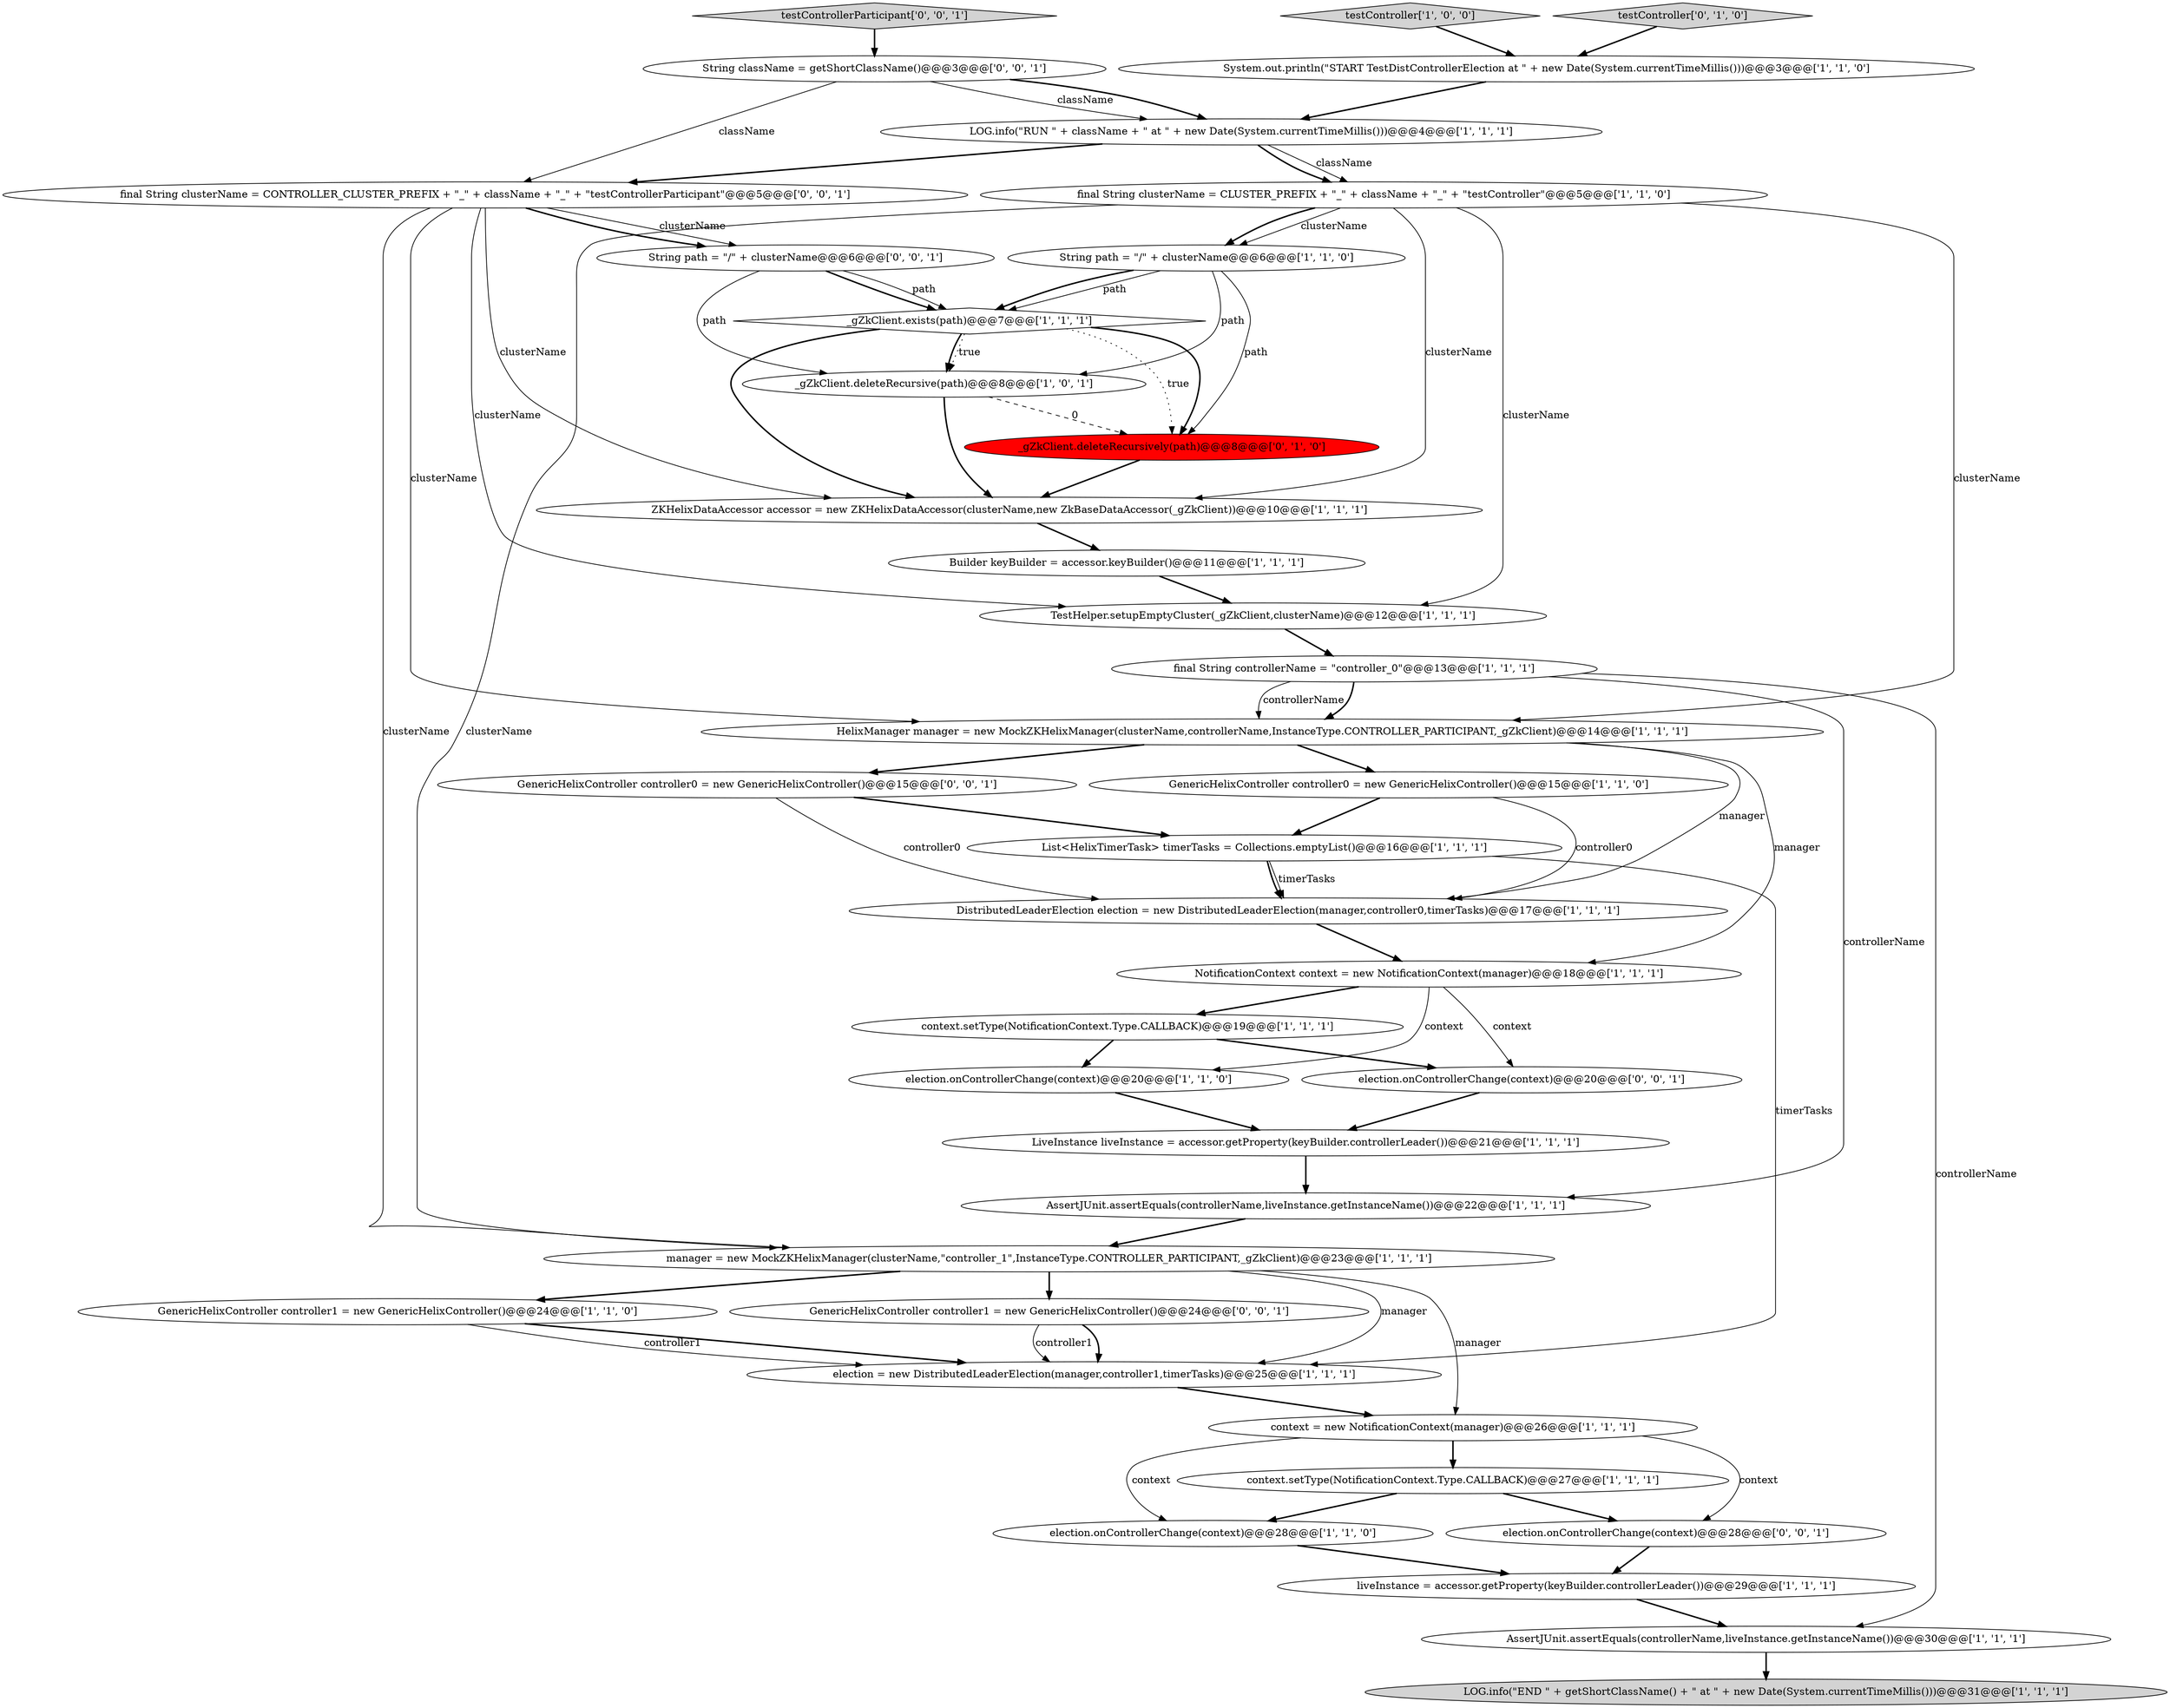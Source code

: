 digraph {
30 [style = filled, label = "testController['0', '1', '0']", fillcolor = lightgray, shape = diamond image = "AAA0AAABBB2BBB"];
2 [style = filled, label = "String path = \"/\" + clusterName@@@6@@@['1', '1', '0']", fillcolor = white, shape = ellipse image = "AAA0AAABBB1BBB"];
31 [style = filled, label = "election.onControllerChange(context)@@@20@@@['0', '0', '1']", fillcolor = white, shape = ellipse image = "AAA0AAABBB3BBB"];
27 [style = filled, label = "election = new DistributedLeaderElection(manager,controller1,timerTasks)@@@25@@@['1', '1', '1']", fillcolor = white, shape = ellipse image = "AAA0AAABBB1BBB"];
37 [style = filled, label = "String className = getShortClassName()@@@3@@@['0', '0', '1']", fillcolor = white, shape = ellipse image = "AAA0AAABBB3BBB"];
25 [style = filled, label = "List<HelixTimerTask> timerTasks = Collections.emptyList()@@@16@@@['1', '1', '1']", fillcolor = white, shape = ellipse image = "AAA0AAABBB1BBB"];
16 [style = filled, label = "_gZkClient.exists(path)@@@7@@@['1', '1', '1']", fillcolor = white, shape = diamond image = "AAA0AAABBB1BBB"];
3 [style = filled, label = "Builder keyBuilder = accessor.keyBuilder()@@@11@@@['1', '1', '1']", fillcolor = white, shape = ellipse image = "AAA0AAABBB1BBB"];
8 [style = filled, label = "context.setType(NotificationContext.Type.CALLBACK)@@@19@@@['1', '1', '1']", fillcolor = white, shape = ellipse image = "AAA0AAABBB1BBB"];
5 [style = filled, label = "AssertJUnit.assertEquals(controllerName,liveInstance.getInstanceName())@@@30@@@['1', '1', '1']", fillcolor = white, shape = ellipse image = "AAA0AAABBB1BBB"];
29 [style = filled, label = "_gZkClient.deleteRecursively(path)@@@8@@@['0', '1', '0']", fillcolor = red, shape = ellipse image = "AAA1AAABBB2BBB"];
21 [style = filled, label = "GenericHelixController controller0 = new GenericHelixController()@@@15@@@['1', '1', '0']", fillcolor = white, shape = ellipse image = "AAA0AAABBB1BBB"];
32 [style = filled, label = "String path = \"/\" + clusterName@@@6@@@['0', '0', '1']", fillcolor = white, shape = ellipse image = "AAA0AAABBB3BBB"];
4 [style = filled, label = "TestHelper.setupEmptyCluster(_gZkClient,clusterName)@@@12@@@['1', '1', '1']", fillcolor = white, shape = ellipse image = "AAA0AAABBB1BBB"];
35 [style = filled, label = "GenericHelixController controller1 = new GenericHelixController()@@@24@@@['0', '0', '1']", fillcolor = white, shape = ellipse image = "AAA0AAABBB3BBB"];
13 [style = filled, label = "manager = new MockZKHelixManager(clusterName,\"controller_1\",InstanceType.CONTROLLER_PARTICIPANT,_gZkClient)@@@23@@@['1', '1', '1']", fillcolor = white, shape = ellipse image = "AAA0AAABBB1BBB"];
24 [style = filled, label = "testController['1', '0', '0']", fillcolor = lightgray, shape = diamond image = "AAA0AAABBB1BBB"];
20 [style = filled, label = "final String clusterName = CLUSTER_PREFIX + \"_\" + className + \"_\" + \"testController\"@@@5@@@['1', '1', '0']", fillcolor = white, shape = ellipse image = "AAA0AAABBB1BBB"];
6 [style = filled, label = "LOG.info(\"RUN \" + className + \" at \" + new Date(System.currentTimeMillis()))@@@4@@@['1', '1', '1']", fillcolor = white, shape = ellipse image = "AAA0AAABBB1BBB"];
0 [style = filled, label = "AssertJUnit.assertEquals(controllerName,liveInstance.getInstanceName())@@@22@@@['1', '1', '1']", fillcolor = white, shape = ellipse image = "AAA0AAABBB1BBB"];
36 [style = filled, label = "testControllerParticipant['0', '0', '1']", fillcolor = lightgray, shape = diamond image = "AAA0AAABBB3BBB"];
9 [style = filled, label = "election.onControllerChange(context)@@@28@@@['1', '1', '0']", fillcolor = white, shape = ellipse image = "AAA0AAABBB1BBB"];
7 [style = filled, label = "System.out.println(\"START TestDistControllerElection at \" + new Date(System.currentTimeMillis()))@@@3@@@['1', '1', '0']", fillcolor = white, shape = ellipse image = "AAA0AAABBB1BBB"];
18 [style = filled, label = "HelixManager manager = new MockZKHelixManager(clusterName,controllerName,InstanceType.CONTROLLER_PARTICIPANT,_gZkClient)@@@14@@@['1', '1', '1']", fillcolor = white, shape = ellipse image = "AAA0AAABBB1BBB"];
17 [style = filled, label = "ZKHelixDataAccessor accessor = new ZKHelixDataAccessor(clusterName,new ZkBaseDataAccessor(_gZkClient))@@@10@@@['1', '1', '1']", fillcolor = white, shape = ellipse image = "AAA0AAABBB1BBB"];
33 [style = filled, label = "final String clusterName = CONTROLLER_CLUSTER_PREFIX + \"_\" + className + \"_\" + \"testControllerParticipant\"@@@5@@@['0', '0', '1']", fillcolor = white, shape = ellipse image = "AAA0AAABBB3BBB"];
19 [style = filled, label = "context.setType(NotificationContext.Type.CALLBACK)@@@27@@@['1', '1', '1']", fillcolor = white, shape = ellipse image = "AAA0AAABBB1BBB"];
10 [style = filled, label = "context = new NotificationContext(manager)@@@26@@@['1', '1', '1']", fillcolor = white, shape = ellipse image = "AAA0AAABBB1BBB"];
15 [style = filled, label = "LOG.info(\"END \" + getShortClassName() + \" at \" + new Date(System.currentTimeMillis()))@@@31@@@['1', '1', '1']", fillcolor = lightgray, shape = ellipse image = "AAA0AAABBB1BBB"];
1 [style = filled, label = "GenericHelixController controller1 = new GenericHelixController()@@@24@@@['1', '1', '0']", fillcolor = white, shape = ellipse image = "AAA0AAABBB1BBB"];
11 [style = filled, label = "_gZkClient.deleteRecursive(path)@@@8@@@['1', '0', '1']", fillcolor = white, shape = ellipse image = "AAA0AAABBB1BBB"];
23 [style = filled, label = "final String controllerName = \"controller_0\"@@@13@@@['1', '1', '1']", fillcolor = white, shape = ellipse image = "AAA0AAABBB1BBB"];
22 [style = filled, label = "DistributedLeaderElection election = new DistributedLeaderElection(manager,controller0,timerTasks)@@@17@@@['1', '1', '1']", fillcolor = white, shape = ellipse image = "AAA0AAABBB1BBB"];
34 [style = filled, label = "election.onControllerChange(context)@@@28@@@['0', '0', '1']", fillcolor = white, shape = ellipse image = "AAA0AAABBB3BBB"];
14 [style = filled, label = "LiveInstance liveInstance = accessor.getProperty(keyBuilder.controllerLeader())@@@21@@@['1', '1', '1']", fillcolor = white, shape = ellipse image = "AAA0AAABBB1BBB"];
26 [style = filled, label = "NotificationContext context = new NotificationContext(manager)@@@18@@@['1', '1', '1']", fillcolor = white, shape = ellipse image = "AAA0AAABBB1BBB"];
38 [style = filled, label = "GenericHelixController controller0 = new GenericHelixController()@@@15@@@['0', '0', '1']", fillcolor = white, shape = ellipse image = "AAA0AAABBB3BBB"];
28 [style = filled, label = "liveInstance = accessor.getProperty(keyBuilder.controllerLeader())@@@29@@@['1', '1', '1']", fillcolor = white, shape = ellipse image = "AAA0AAABBB1BBB"];
12 [style = filled, label = "election.onControllerChange(context)@@@20@@@['1', '1', '0']", fillcolor = white, shape = ellipse image = "AAA0AAABBB1BBB"];
18->38 [style = bold, label=""];
31->14 [style = bold, label=""];
22->26 [style = bold, label=""];
6->20 [style = solid, label="className"];
19->34 [style = bold, label=""];
35->27 [style = bold, label=""];
28->5 [style = bold, label=""];
29->17 [style = bold, label=""];
16->11 [style = bold, label=""];
0->13 [style = bold, label=""];
25->22 [style = bold, label=""];
8->31 [style = bold, label=""];
13->10 [style = solid, label="manager"];
20->13 [style = solid, label="clusterName"];
23->0 [style = solid, label="controllerName"];
37->33 [style = solid, label="className"];
33->32 [style = solid, label="clusterName"];
26->31 [style = solid, label="context"];
10->19 [style = bold, label=""];
2->29 [style = solid, label="path"];
16->29 [style = bold, label=""];
25->22 [style = solid, label="timerTasks"];
10->9 [style = solid, label="context"];
1->27 [style = bold, label=""];
33->4 [style = solid, label="clusterName"];
11->29 [style = dashed, label="0"];
5->15 [style = bold, label=""];
26->8 [style = bold, label=""];
26->12 [style = solid, label="context"];
16->17 [style = bold, label=""];
21->25 [style = bold, label=""];
32->16 [style = bold, label=""];
20->18 [style = solid, label="clusterName"];
37->6 [style = bold, label=""];
3->4 [style = bold, label=""];
13->1 [style = bold, label=""];
33->18 [style = solid, label="clusterName"];
32->16 [style = solid, label="path"];
20->2 [style = bold, label=""];
2->16 [style = solid, label="path"];
9->28 [style = bold, label=""];
6->20 [style = bold, label=""];
34->28 [style = bold, label=""];
20->4 [style = solid, label="clusterName"];
20->17 [style = solid, label="clusterName"];
23->5 [style = solid, label="controllerName"];
37->6 [style = solid, label="className"];
33->13 [style = solid, label="clusterName"];
14->0 [style = bold, label=""];
10->34 [style = solid, label="context"];
19->9 [style = bold, label=""];
2->11 [style = solid, label="path"];
30->7 [style = bold, label=""];
6->33 [style = bold, label=""];
18->22 [style = solid, label="manager"];
27->10 [style = bold, label=""];
13->27 [style = solid, label="manager"];
7->6 [style = bold, label=""];
32->11 [style = solid, label="path"];
12->14 [style = bold, label=""];
38->22 [style = solid, label="controller0"];
35->27 [style = solid, label="controller1"];
17->3 [style = bold, label=""];
23->18 [style = solid, label="controllerName"];
38->25 [style = bold, label=""];
11->17 [style = bold, label=""];
33->32 [style = bold, label=""];
18->26 [style = solid, label="manager"];
21->22 [style = solid, label="controller0"];
1->27 [style = solid, label="controller1"];
36->37 [style = bold, label=""];
18->21 [style = bold, label=""];
33->17 [style = solid, label="clusterName"];
24->7 [style = bold, label=""];
16->11 [style = dotted, label="true"];
13->35 [style = bold, label=""];
16->29 [style = dotted, label="true"];
23->18 [style = bold, label=""];
8->12 [style = bold, label=""];
4->23 [style = bold, label=""];
20->2 [style = solid, label="clusterName"];
25->27 [style = solid, label="timerTasks"];
2->16 [style = bold, label=""];
}
